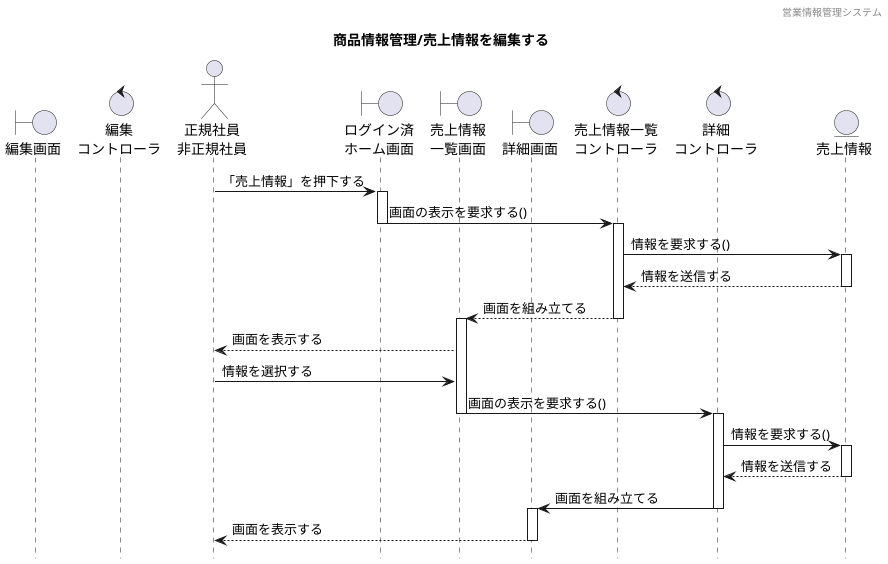 @startuml ../../images/売上/売上情報管理_編集

hide footbox
header 営業情報管理システム
title 商品情報管理/売上情報を編集する

' actor "" as a
actor "正規社員\n非正規社員" as a1

' boundary "" as b
boundary "ログイン済\nホーム画面" as b1
boundary "売上情報\n一覧画面" as b2
boundary "詳細画面" as b3
boundary "編集画面" as b4

' control "" as c
control "売上情報一覧\nコントローラ" as c1
control "詳細\nコントローラ" as c2
control "編集\nコントローラ" as c3

' entity "" as e
entity "売上情報" as e1

' actor "" as a
actor "正規社員\n非正規社員" as a1

' boundary "" as b
boundary "ログイン済\nホーム画面" as b1
boundary "売上情報\n一覧画面" as b2
boundary "詳細画面" as b3

' control "" as c
control "売上情報一覧\nコントローラ" as c1
control "詳細\nコントローラ" as c2

' entity "" as e
entity "売上情報" as e1

a1 -> b1 : 「売上情報」を押下する
activate b1
b1 -> c1 : 画面の表示を要求する()
deactivate b1
activate c1
c1 -> e1 : 情報を要求する()
activate e1
e1 --> c1 : 情報を送信する
deactivate e1
c1 --> b2 : 画面を組み立てる
deactivate c1
activate b2
b2 --> a1 : 画面を表示する
a1 -> b2 : 情報を選択する
b2 -> c2 : 画面の表示を要求する()
deactivate b2
activate c2
c2 -> e1 : 情報を要求する()
activate e1
e1 --> c2 : 情報を送信する
deactivate e1
c2 -> b3 : 画面を組み立てる
deactivate c2 
activate b3
b3 --> a1 : 画面を表示する
deactivate b3


@enduml